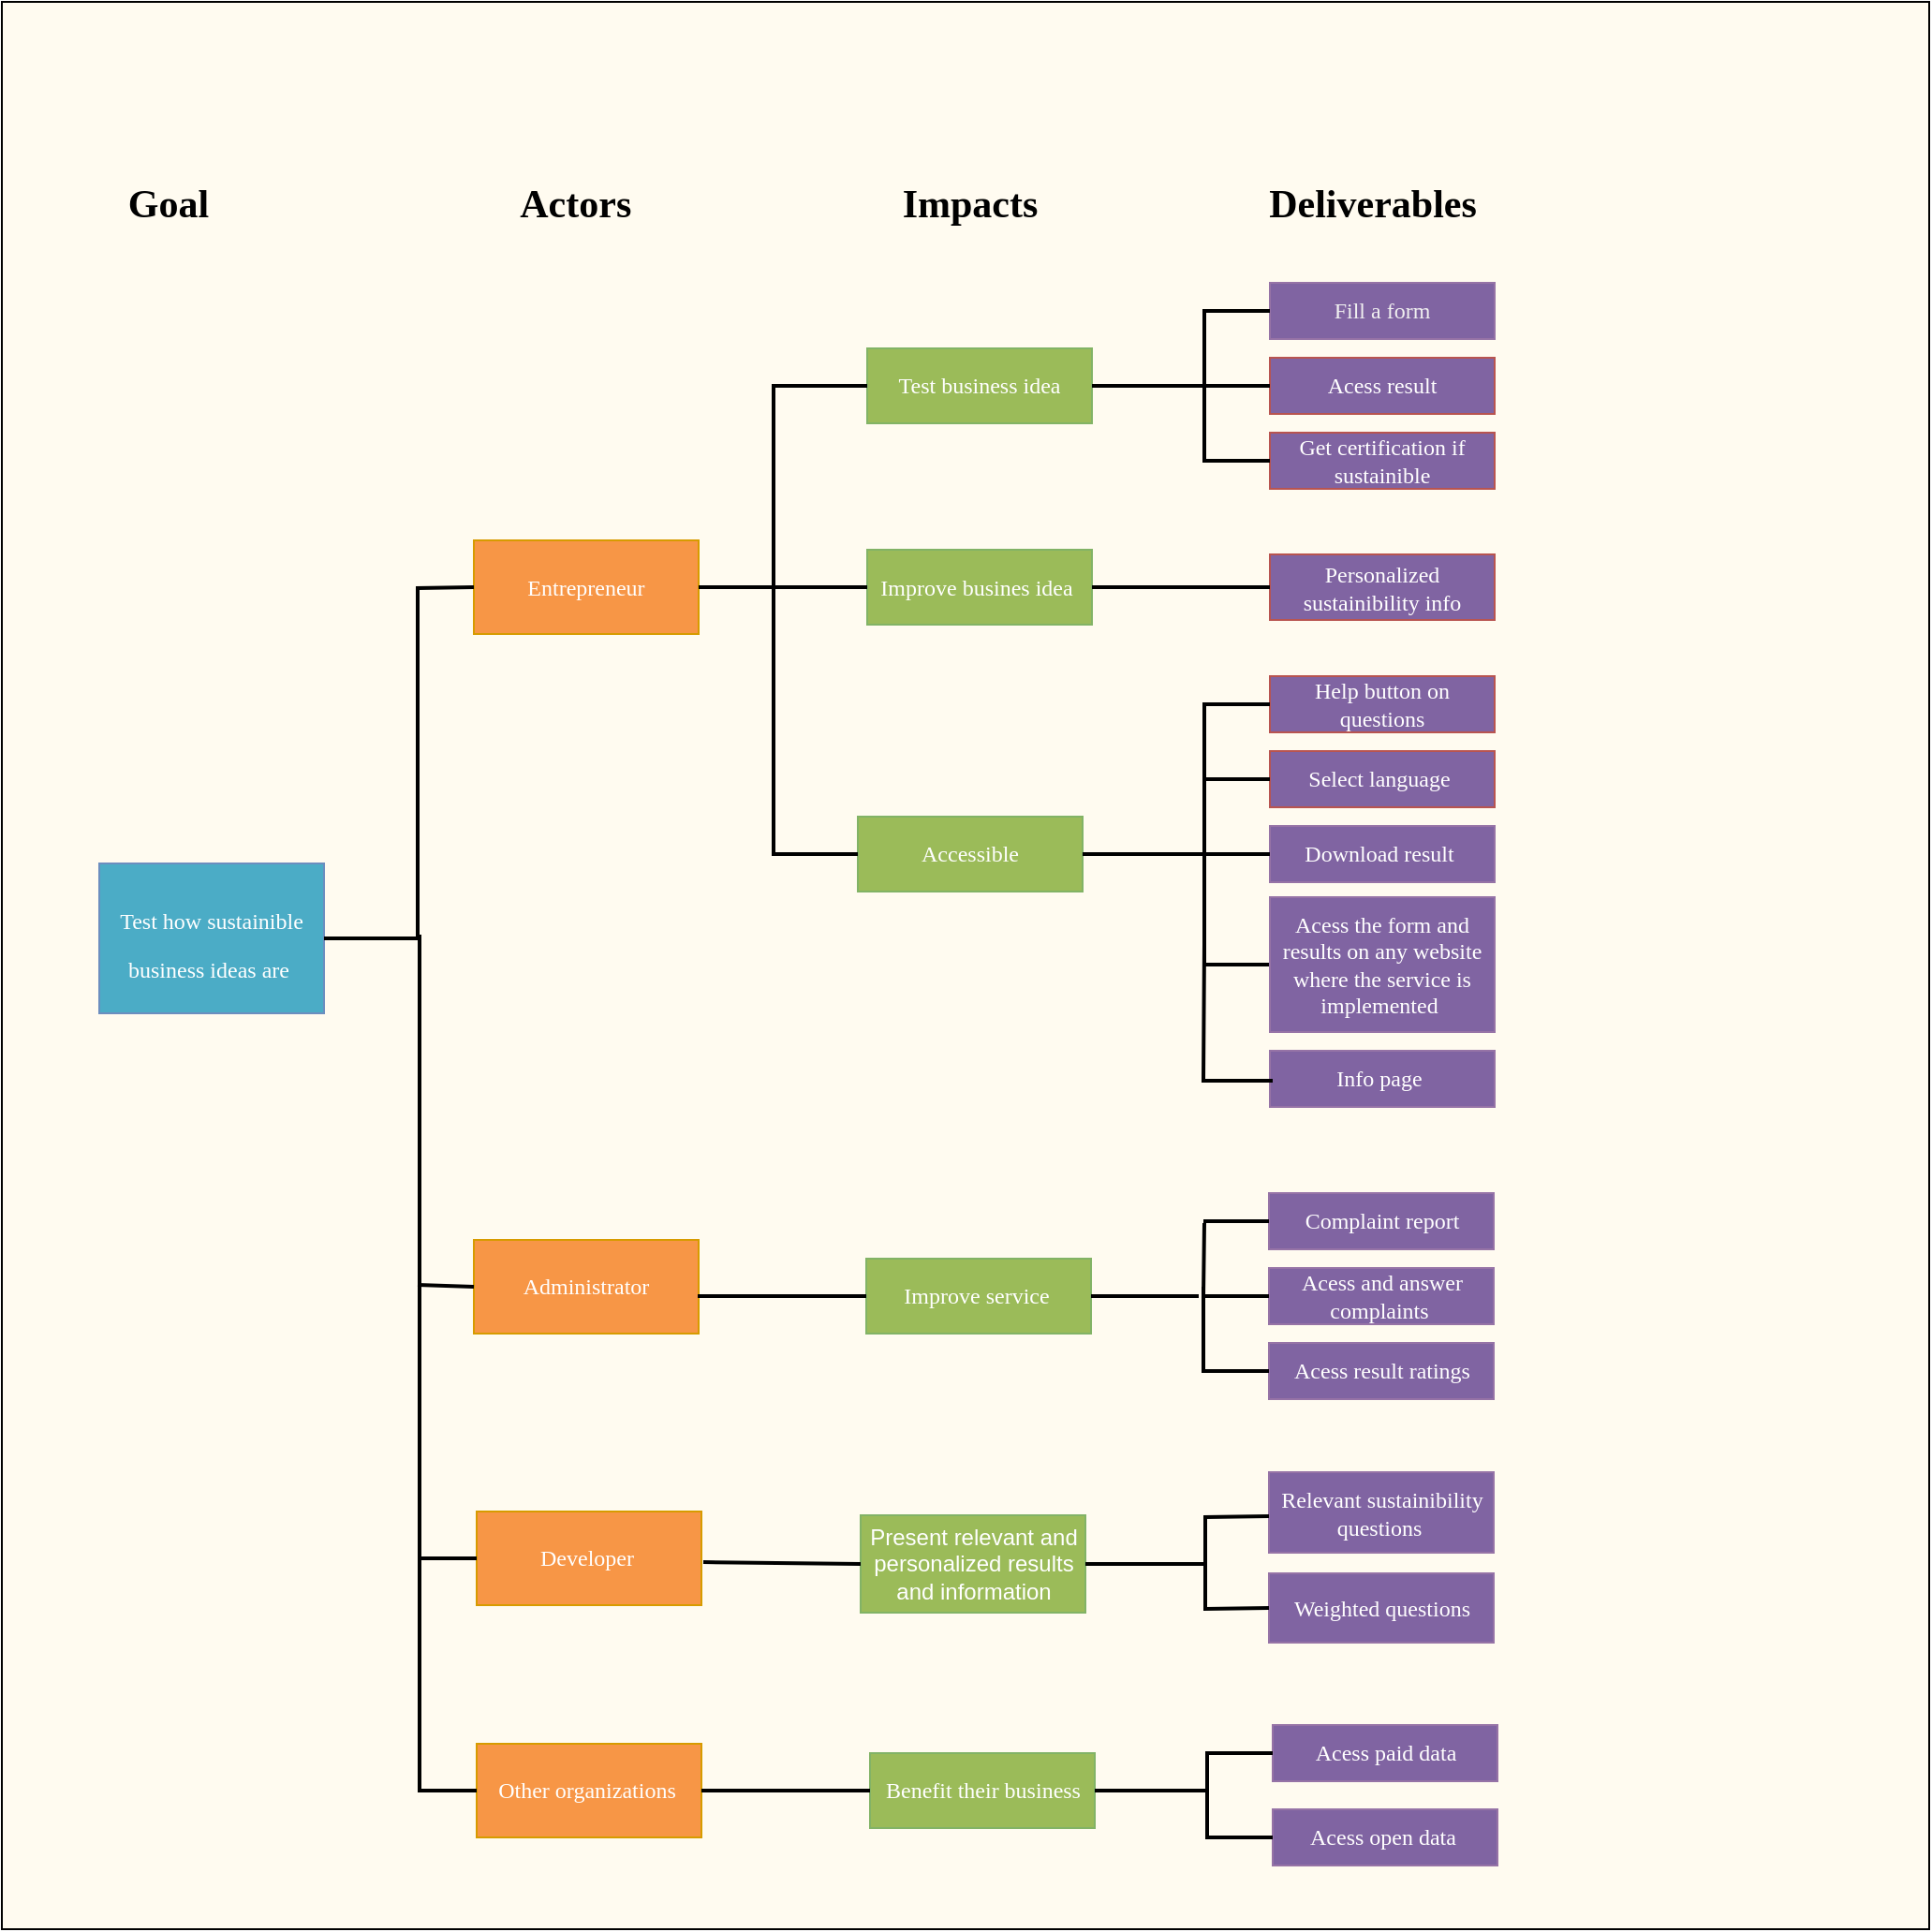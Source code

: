 <mxfile version="20.5.1" type="google"><diagram id="-JpVeNmHE_A2lwlzXVIC" name="Sida-1"><mxGraphModel grid="0" page="1" gridSize="10" guides="1" tooltips="1" connect="1" arrows="1" fold="1" pageScale="1" pageWidth="827" pageHeight="1169" math="0" shadow="0"><root><mxCell id="0"/><mxCell id="1" parent="0"/><mxCell id="YscAUQHW0GHJyGeTnyTx-1" value="" style="whiteSpace=wrap;html=1;aspect=fixed;fillColor=#fffbf0;" vertex="1" parent="1"><mxGeometry x="11" y="65" width="1029" height="1029" as="geometry"/></mxCell><mxCell id="DPt6GWbukOnnkuJwY_xa-1" value="&lt;font face=&quot;Verdana&quot; style=&quot;font-size: 21px;&quot;&gt;&lt;b style=&quot;&quot;&gt;Goal&lt;/b&gt;&lt;/font&gt;" style="text;html=1;strokeColor=none;fillColor=none;align=center;verticalAlign=middle;whiteSpace=wrap;rounded=0;" vertex="1" parent="1"><mxGeometry x="70" y="158" width="60" height="30" as="geometry"/></mxCell><mxCell id="DPt6GWbukOnnkuJwY_xa-2" value="&lt;span style=&quot;font-size: 21px;&quot;&gt;&lt;font face=&quot;Verdana&quot;&gt;&lt;b&gt;Actors&amp;nbsp;&lt;/b&gt;&lt;/font&gt;&lt;/span&gt;" style="text;html=1;strokeColor=none;fillColor=none;align=center;verticalAlign=middle;whiteSpace=wrap;rounded=0;" vertex="1" parent="1"><mxGeometry x="290" y="158" width="60" height="30" as="geometry"/></mxCell><mxCell id="DPt6GWbukOnnkuJwY_xa-3" value="&lt;span style=&quot;font-size: 21px;&quot;&gt;&lt;font face=&quot;Verdana&quot;&gt;&lt;b&gt;Impacts&lt;/b&gt;&lt;/font&gt;&lt;/span&gt;" style="text;html=1;strokeColor=none;fillColor=none;align=center;verticalAlign=middle;whiteSpace=wrap;rounded=0;" vertex="1" parent="1"><mxGeometry x="473" y="158" width="110" height="30" as="geometry"/></mxCell><mxCell id="DPt6GWbukOnnkuJwY_xa-4" value="&lt;span style=&quot;font-size: 21px;&quot;&gt;&lt;b&gt;&lt;font face=&quot;Verdana&quot;&gt;Deliverables&lt;/font&gt;&lt;/b&gt;&lt;/span&gt;" style="text;html=1;strokeColor=none;fillColor=none;align=center;verticalAlign=middle;whiteSpace=wrap;rounded=0;" vertex="1" parent="1"><mxGeometry x="688" y="158" width="110" height="30" as="geometry"/></mxCell><mxCell id="DPt6GWbukOnnkuJwY_xa-5" value="&lt;font color=&quot;#ffffff&quot; face=&quot;Verdana&quot; style=&quot;font-size: 12px;&quot;&gt;Test how sustainible business ideas are&amp;nbsp;&lt;/font&gt;" style="rounded=0;whiteSpace=wrap;html=1;fontSize=21;align=center;fillColor=#4bacc6;strokeColor=#6c8ebf;" vertex="1" parent="1"><mxGeometry x="63" y="525" width="120" height="80" as="geometry"/></mxCell><mxCell id="DPt6GWbukOnnkuJwY_xa-7" value="&lt;font color=&quot;#ffffff&quot; style=&quot;&quot; face=&quot;Verdana&quot;&gt;Entrepreneur&lt;/font&gt;" style="rounded=0;whiteSpace=wrap;html=1;fontSize=12;fillColor=#f79646;strokeColor=#d79b00;" vertex="1" parent="1"><mxGeometry x="263" y="352.5" width="120" height="50" as="geometry"/></mxCell><mxCell id="DPt6GWbukOnnkuJwY_xa-9" value="&lt;font color=&quot;#ffffff&quot; face=&quot;Verdana&quot;&gt;Administrator&lt;/font&gt;" style="rounded=0;whiteSpace=wrap;html=1;fontSize=12;fillColor=#F79646;strokeColor=#d79b00;" vertex="1" parent="1"><mxGeometry x="263" y="726" width="120" height="50" as="geometry"/></mxCell><mxCell id="DPt6GWbukOnnkuJwY_xa-10" value="&lt;font color=&quot;#ffffff&quot; face=&quot;Verdana&quot;&gt;Other organizations&amp;nbsp;&lt;/font&gt;" style="rounded=0;whiteSpace=wrap;html=1;fontSize=12;fillColor=#F79646;strokeColor=#d79b00;" vertex="1" parent="1"><mxGeometry x="264.5" y="995" width="120" height="50" as="geometry"/></mxCell><mxCell id="DPt6GWbukOnnkuJwY_xa-11" value="&lt;font color=&quot;#ffffff&quot; face=&quot;Verdana&quot;&gt;Test business idea&lt;/font&gt;" style="rounded=0;whiteSpace=wrap;html=1;fontSize=12;fillColor=#9bbb59;strokeColor=#82b366;align=center;" vertex="1" parent="1"><mxGeometry x="473" y="250" width="120" height="40" as="geometry"/></mxCell><mxCell id="DPt6GWbukOnnkuJwY_xa-12" value="&lt;font color=&quot;#f0f0f0&quot; face=&quot;Verdana&quot;&gt;Fill a form&lt;/font&gt;" style="rounded=0;whiteSpace=wrap;html=1;fontSize=12;fillColor=#8064a2;strokeColor=#9673a6;align=center;" vertex="1" parent="1"><mxGeometry x="688" y="215" width="120" height="30" as="geometry"/></mxCell><mxCell id="DPt6GWbukOnnkuJwY_xa-15" value="&lt;font color=&quot;#ffffff&quot; face=&quot;Verdana&quot;&gt;Personalized sustainibility info&lt;/font&gt;" style="rounded=0;whiteSpace=wrap;html=1;fontSize=12;fillColor=#8064A2;strokeColor=#b85450;" vertex="1" parent="1"><mxGeometry x="688" y="360" width="120" height="35" as="geometry"/></mxCell><mxCell id="DPt6GWbukOnnkuJwY_xa-17" value="&lt;font color=&quot;#ffffff&quot; face=&quot;Verdana&quot;&gt;Improve busines idea&amp;nbsp;&lt;/font&gt;" style="rounded=0;whiteSpace=wrap;html=1;fontSize=12;fillColor=#9BBB59;strokeColor=#82b366;" vertex="1" parent="1"><mxGeometry x="473" y="357.5" width="120" height="40" as="geometry"/></mxCell><mxCell id="DPt6GWbukOnnkuJwY_xa-26" value="&lt;font color=&quot;#ffffff&quot; face=&quot;Verdana&quot;&gt;Acess result&lt;/font&gt;" style="rounded=0;whiteSpace=wrap;html=1;fontSize=12;fillColor=#8064A2;strokeColor=#b85450;align=center;" vertex="1" parent="1"><mxGeometry x="688" y="255" width="120" height="30" as="geometry"/></mxCell><mxCell id="DPt6GWbukOnnkuJwY_xa-29" value="&lt;font color=&quot;#ffffff&quot; face=&quot;Verdana&quot;&gt;Get certification if sustainible&lt;/font&gt;" style="rounded=0;whiteSpace=wrap;html=1;fontSize=12;fillColor=#8064A2;strokeColor=#b85450;" vertex="1" parent="1"><mxGeometry x="688" y="295" width="120" height="30" as="geometry"/></mxCell><mxCell id="DPt6GWbukOnnkuJwY_xa-33" value="&lt;font color=&quot;#ffffff&quot; face=&quot;Verdana&quot;&gt;Complaint report&lt;/font&gt;" style="rounded=0;whiteSpace=wrap;html=1;fontSize=12;fillColor=#8064A2;strokeColor=#9673a6;" vertex="1" parent="1"><mxGeometry x="687.5" y="701" width="120" height="30" as="geometry"/></mxCell><mxCell id="DPt6GWbukOnnkuJwY_xa-35" value="&lt;font color=&quot;#ffffff&quot; face=&quot;Verdana&quot;&gt;Help button on questions&lt;/font&gt;" style="rounded=0;whiteSpace=wrap;html=1;fontSize=12;fillColor=#8064A2;strokeColor=#b85450;" vertex="1" parent="1"><mxGeometry x="688" y="425" width="120" height="30" as="geometry"/></mxCell><mxCell id="DPt6GWbukOnnkuJwY_xa-36" value="&lt;font color=&quot;#ffffff&quot; face=&quot;Verdana&quot;&gt;Select language&amp;nbsp;&lt;/font&gt;" style="rounded=0;whiteSpace=wrap;html=1;fontSize=12;fillColor=#8064A2;strokeColor=#b85450;" vertex="1" parent="1"><mxGeometry x="688" y="465" width="120" height="30" as="geometry"/></mxCell><mxCell id="DPt6GWbukOnnkuJwY_xa-37" value="&lt;font color=&quot;#ffffff&quot; face=&quot;Verdana&quot;&gt;Accessible&lt;/font&gt;" style="rounded=0;whiteSpace=wrap;html=1;fontSize=12;fillColor=#9BBB59;strokeColor=#82b366;" vertex="1" parent="1"><mxGeometry x="468" y="500" width="120" height="40" as="geometry"/></mxCell><mxCell id="DPt6GWbukOnnkuJwY_xa-44" value="&lt;font color=&quot;#ffffff&quot; face=&quot;Verdana&quot;&gt;Improve service&amp;nbsp;&lt;/font&gt;" style="rounded=0;whiteSpace=wrap;html=1;fontSize=12;fillColor=#9BBB59;strokeColor=#82b366;" vertex="1" parent="1"><mxGeometry x="472.5" y="736" width="120" height="40" as="geometry"/></mxCell><mxCell id="DPt6GWbukOnnkuJwY_xa-49" value="&lt;font color=&quot;#ffffff&quot; face=&quot;Verdana&quot;&gt;Acess and answer complaints&amp;nbsp;&lt;/font&gt;" style="rounded=0;whiteSpace=wrap;html=1;fontSize=12;fillColor=#8064A2;strokeColor=#9673a6;" vertex="1" parent="1"><mxGeometry x="687.5" y="741" width="120" height="30" as="geometry"/></mxCell><mxCell id="DPt6GWbukOnnkuJwY_xa-50" value="&lt;font color=&quot;#ffffff&quot; face=&quot;Verdana&quot;&gt;Acess result ratings&lt;/font&gt;" style="rounded=0;whiteSpace=wrap;html=1;fontSize=12;fillColor=#8064A2;strokeColor=#9673a6;" vertex="1" parent="1"><mxGeometry x="687.5" y="781" width="120" height="30" as="geometry"/></mxCell><mxCell id="DPt6GWbukOnnkuJwY_xa-53" value="&lt;font color=&quot;#ffffff&quot; face=&quot;Verdana&quot;&gt;Download result&amp;nbsp;&lt;/font&gt;" style="rounded=0;whiteSpace=wrap;html=1;fontSize=12;fillColor=#8064A2;strokeColor=#9673a6;" vertex="1" parent="1"><mxGeometry x="688" y="505" width="120" height="30" as="geometry"/></mxCell><mxCell id="DPt6GWbukOnnkuJwY_xa-56" value="&lt;font color=&quot;#ffffff&quot; face=&quot;Verdana&quot;&gt;Acess paid data&lt;/font&gt;" style="rounded=0;whiteSpace=wrap;html=1;fontSize=12;fillColor=#8064A2;strokeColor=#9673a6;" vertex="1" parent="1"><mxGeometry x="689.5" y="985" width="120" height="30" as="geometry"/></mxCell><mxCell id="DPt6GWbukOnnkuJwY_xa-57" value="&lt;font color=&quot;#ffffff&quot; style=&quot;&quot; face=&quot;Verdana&quot;&gt;Acess open data&amp;nbsp;&lt;/font&gt;" style="rounded=0;whiteSpace=wrap;html=1;fontSize=12;fillColor=#8064A2;strokeColor=#9673a6;" vertex="1" parent="1"><mxGeometry x="689.5" y="1030" width="120" height="30" as="geometry"/></mxCell><mxCell id="DPt6GWbukOnnkuJwY_xa-58" value="&lt;font color=&quot;#ffffff&quot; face=&quot;Verdana&quot;&gt;Benefit their business&lt;/font&gt;" style="rounded=0;whiteSpace=wrap;html=1;fontSize=12;fillColor=#9BBB59;strokeColor=#82b366;" vertex="1" parent="1"><mxGeometry x="474.5" y="1000" width="120" height="40" as="geometry"/></mxCell><mxCell id="DPt6GWbukOnnkuJwY_xa-62" style="edgeStyle=orthogonalEdgeStyle;rounded=0;orthogonalLoop=1;jettySize=auto;html=1;exitX=0.5;exitY=1;exitDx=0;exitDy=0;fontSize=12;" edge="1" parent="1" source="DPt6GWbukOnnkuJwY_xa-57" target="DPt6GWbukOnnkuJwY_xa-57"><mxGeometry relative="1" as="geometry"/></mxCell><mxCell id="DPt6GWbukOnnkuJwY_xa-66" value="" style="endArrow=none;html=1;rounded=0;fontSize=12;entryX=0;entryY=0.5;entryDx=0;entryDy=0;exitX=1;exitY=0.5;exitDx=0;exitDy=0;strokeWidth=2;" edge="1" parent="1" source="DPt6GWbukOnnkuJwY_xa-11" target="DPt6GWbukOnnkuJwY_xa-12"><mxGeometry width="50" height="50" relative="1" as="geometry"><mxPoint x="603" y="265" as="sourcePoint"/><mxPoint x="673" y="225" as="targetPoint"/><Array as="points"><mxPoint x="653" y="270"/><mxPoint x="653" y="230"/></Array></mxGeometry></mxCell><mxCell id="DPt6GWbukOnnkuJwY_xa-67" value="" style="endArrow=none;html=1;rounded=0;fontSize=12;entryX=0;entryY=0.5;entryDx=0;entryDy=0;strokeWidth=2;" edge="1" parent="1" target="DPt6GWbukOnnkuJwY_xa-26"><mxGeometry width="50" height="50" relative="1" as="geometry"><mxPoint x="643" y="270" as="sourcePoint"/><mxPoint x="683" y="265" as="targetPoint"/></mxGeometry></mxCell><mxCell id="DPt6GWbukOnnkuJwY_xa-68" value="" style="endArrow=none;html=1;rounded=0;fontSize=12;entryX=0;entryY=0.5;entryDx=0;entryDy=0;strokeWidth=2;" edge="1" parent="1" target="DPt6GWbukOnnkuJwY_xa-29"><mxGeometry width="50" height="50" relative="1" as="geometry"><mxPoint x="653" y="265" as="sourcePoint"/><mxPoint x="683" y="315" as="targetPoint"/><Array as="points"><mxPoint x="653" y="310"/></Array></mxGeometry></mxCell><mxCell id="DPt6GWbukOnnkuJwY_xa-69" value="" style="endArrow=none;html=1;rounded=0;fontSize=12;exitX=1;exitY=0.5;exitDx=0;exitDy=0;entryX=0;entryY=0.5;entryDx=0;entryDy=0;strokeWidth=2;" edge="1" parent="1" source="DPt6GWbukOnnkuJwY_xa-17" target="DPt6GWbukOnnkuJwY_xa-15"><mxGeometry width="50" height="50" relative="1" as="geometry"><mxPoint x="613" y="415" as="sourcePoint"/><mxPoint x="663" y="365" as="targetPoint"/></mxGeometry></mxCell><mxCell id="DPt6GWbukOnnkuJwY_xa-70" value="" style="endArrow=none;html=1;rounded=0;fontSize=12;entryX=0;entryY=0.5;entryDx=0;entryDy=0;exitX=0;exitY=0.5;exitDx=0;exitDy=0;strokeWidth=2;" edge="1" parent="1" source="cDn3DXuW4_bnY11f5qA9-2" target="DPt6GWbukOnnkuJwY_xa-35"><mxGeometry width="50" height="50" relative="1" as="geometry"><mxPoint x="665" y="591" as="sourcePoint"/><mxPoint x="683" y="435" as="targetPoint"/><Array as="points"><mxPoint x="653" y="579"/><mxPoint x="653" y="480"/><mxPoint x="653" y="440"/></Array></mxGeometry></mxCell><mxCell id="DPt6GWbukOnnkuJwY_xa-71" value="" style="endArrow=none;html=1;rounded=0;fontSize=12;entryX=0;entryY=0.5;entryDx=0;entryDy=0;strokeWidth=2;" edge="1" parent="1" target="DPt6GWbukOnnkuJwY_xa-36"><mxGeometry width="50" height="50" relative="1" as="geometry"><mxPoint x="653" y="480" as="sourcePoint"/><mxPoint x="673" y="495" as="targetPoint"/></mxGeometry></mxCell><mxCell id="DPt6GWbukOnnkuJwY_xa-72" value="" style="endArrow=none;html=1;rounded=0;fontSize=12;entryX=0;entryY=0.5;entryDx=0;entryDy=0;strokeWidth=2;" edge="1" parent="1" target="DPt6GWbukOnnkuJwY_xa-53"><mxGeometry width="50" height="50" relative="1" as="geometry"><mxPoint x="653" y="475" as="sourcePoint"/><mxPoint x="683" y="520" as="targetPoint"/><Array as="points"><mxPoint x="653" y="520"/></Array></mxGeometry></mxCell><mxCell id="DPt6GWbukOnnkuJwY_xa-74" value="" style="endArrow=none;html=1;rounded=0;fontSize=12;entryX=0;entryY=0.5;entryDx=0;entryDy=0;strokeWidth=2;" edge="1" parent="1" target="DPt6GWbukOnnkuJwY_xa-33"><mxGeometry width="50" height="50" relative="1" as="geometry"><mxPoint x="652.5" y="716" as="sourcePoint"/><mxPoint x="682.5" y="741" as="targetPoint"/></mxGeometry></mxCell><mxCell id="DPt6GWbukOnnkuJwY_xa-75" value="" style="endArrow=none;html=1;rounded=0;fontSize=12;entryX=0;entryY=0.5;entryDx=0;entryDy=0;strokeWidth=2;" edge="1" parent="1" target="DPt6GWbukOnnkuJwY_xa-49"><mxGeometry width="50" height="50" relative="1" as="geometry"><mxPoint x="653" y="717" as="sourcePoint"/><mxPoint x="682.5" y="751" as="targetPoint"/><Array as="points"><mxPoint x="652.5" y="756"/></Array></mxGeometry></mxCell><mxCell id="DPt6GWbukOnnkuJwY_xa-76" value="" style="endArrow=none;html=1;rounded=0;fontSize=12;strokeWidth=2;" edge="1" parent="1" target="DPt6GWbukOnnkuJwY_xa-50"><mxGeometry width="50" height="50" relative="1" as="geometry"><mxPoint x="652.5" y="751" as="sourcePoint"/><mxPoint x="592.5" y="751" as="targetPoint"/><Array as="points"><mxPoint x="652.5" y="796"/></Array></mxGeometry></mxCell><mxCell id="DPt6GWbukOnnkuJwY_xa-77" value="" style="endArrow=none;html=1;rounded=0;fontSize=12;exitX=1;exitY=0.5;exitDx=0;exitDy=0;exitPerimeter=0;entryX=0;entryY=0.5;entryDx=0;entryDy=0;strokeWidth=2;" edge="1" parent="1" source="DPt6GWbukOnnkuJwY_xa-58" target="DPt6GWbukOnnkuJwY_xa-56"><mxGeometry width="50" height="50" relative="1" as="geometry"><mxPoint x="604.5" y="1020" as="sourcePoint"/><mxPoint x="684.5" y="1000" as="targetPoint"/><Array as="points"><mxPoint x="654.5" y="1020"/><mxPoint x="654.5" y="1000"/></Array></mxGeometry></mxCell><mxCell id="DPt6GWbukOnnkuJwY_xa-78" value="" style="endArrow=none;html=1;rounded=0;fontSize=12;entryX=0;entryY=0.5;entryDx=0;entryDy=0;strokeWidth=2;" edge="1" parent="1" target="DPt6GWbukOnnkuJwY_xa-57"><mxGeometry width="50" height="50" relative="1" as="geometry"><mxPoint x="654.5" y="1020" as="sourcePoint"/><mxPoint x="694.5" y="1040" as="targetPoint"/><Array as="points"><mxPoint x="654.5" y="1045"/></Array></mxGeometry></mxCell><mxCell id="DPt6GWbukOnnkuJwY_xa-79" value="" style="endArrow=none;html=1;rounded=0;fontSize=12;exitX=1;exitY=0.5;exitDx=0;exitDy=0;entryX=0;entryY=0.5;entryDx=0;entryDy=0;strokeWidth=2;" edge="1" parent="1" source="DPt6GWbukOnnkuJwY_xa-10" target="DPt6GWbukOnnkuJwY_xa-58"><mxGeometry width="50" height="50" relative="1" as="geometry"><mxPoint x="404.5" y="1070" as="sourcePoint"/><mxPoint x="454.5" y="1020" as="targetPoint"/></mxGeometry></mxCell><mxCell id="DPt6GWbukOnnkuJwY_xa-80" value="" style="endArrow=none;html=1;rounded=0;fontSize=12;exitX=1;exitY=0.5;exitDx=0;exitDy=0;entryX=0;entryY=0.5;entryDx=0;entryDy=0;strokeWidth=2;" edge="1" parent="1" target="DPt6GWbukOnnkuJwY_xa-44"><mxGeometry width="50" height="50" relative="1" as="geometry"><mxPoint x="382.5" y="756" as="sourcePoint"/><mxPoint x="482.5" y="756" as="targetPoint"/></mxGeometry></mxCell><mxCell id="DPt6GWbukOnnkuJwY_xa-83" value="" style="endArrow=none;html=1;rounded=0;fontSize=12;entryX=0;entryY=0.5;entryDx=0;entryDy=0;exitX=0;exitY=0.5;exitDx=0;exitDy=0;strokeWidth=2;" edge="1" parent="1" source="DPt6GWbukOnnkuJwY_xa-11" target="DPt6GWbukOnnkuJwY_xa-37"><mxGeometry width="50" height="50" relative="1" as="geometry"><mxPoint x="463" y="275" as="sourcePoint"/><mxPoint x="413" y="455" as="targetPoint"/><Array as="points"><mxPoint x="423" y="270"/><mxPoint x="423" y="480"/><mxPoint x="423" y="520"/></Array></mxGeometry></mxCell><mxCell id="DPt6GWbukOnnkuJwY_xa-88" value="" style="endArrow=none;html=1;rounded=0;fontSize=12;entryX=0;entryY=0.5;entryDx=0;entryDy=0;exitX=1;exitY=0.5;exitDx=0;exitDy=0;strokeWidth=2;" edge="1" parent="1" source="DPt6GWbukOnnkuJwY_xa-5" target="DPt6GWbukOnnkuJwY_xa-7"><mxGeometry width="50" height="50" relative="1" as="geometry"><mxPoint x="193" y="565" as="sourcePoint"/><mxPoint x="263" y="425" as="targetPoint"/><Array as="points"><mxPoint x="233" y="565"/><mxPoint x="233" y="378"/></Array></mxGeometry></mxCell><mxCell id="DPt6GWbukOnnkuJwY_xa-90" value="" style="endArrow=none;html=1;rounded=0;fontSize=12;entryX=0;entryY=0.5;entryDx=0;entryDy=0;strokeWidth=2;" edge="1" parent="1" target="DPt6GWbukOnnkuJwY_xa-10"><mxGeometry width="50" height="50" relative="1" as="geometry"><mxPoint x="234" y="563" as="sourcePoint"/><mxPoint x="266" y="979" as="targetPoint"/><Array as="points"><mxPoint x="234" y="638"/><mxPoint x="234" y="1020"/></Array></mxGeometry></mxCell><mxCell id="DPt6GWbukOnnkuJwY_xa-93" value="" style="endArrow=none;html=1;rounded=0;fontFamily=Verdana;fontSize=12;exitX=1;exitY=0.5;exitDx=0;exitDy=0;entryX=0;entryY=0.5;entryDx=0;entryDy=0;strokeWidth=2;" edge="1" parent="1" source="DPt6GWbukOnnkuJwY_xa-7" target="DPt6GWbukOnnkuJwY_xa-17"><mxGeometry width="50" height="50" relative="1" as="geometry"><mxPoint x="383" y="415" as="sourcePoint"/><mxPoint x="433" y="365" as="targetPoint"/></mxGeometry></mxCell><mxCell id="FD98mx7TrZeAzna80c44-1" value="&lt;font color=&quot;#ffffff&quot; face=&quot;Verdana&quot;&gt;Developer&amp;nbsp;&lt;/font&gt;" style="rounded=0;whiteSpace=wrap;html=1;fontSize=12;fillColor=#F79646;strokeColor=#d79b00;" vertex="1" parent="1"><mxGeometry x="264.5" y="871" width="120" height="50" as="geometry"/></mxCell><mxCell id="FD98mx7TrZeAzna80c44-3" value="&lt;font color=&quot;#ffffff&quot; face=&quot;Verdana&quot;&gt;Relevant sustainibility questions&amp;nbsp;&lt;/font&gt;" style="rounded=0;whiteSpace=wrap;html=1;fontSize=12;fillColor=#8064A2;strokeColor=#9673a6;align=center;" vertex="1" parent="1"><mxGeometry x="687.5" y="850" width="120" height="43" as="geometry"/></mxCell><mxCell id="FD98mx7TrZeAzna80c44-4" value="&lt;font color=&quot;#ffffff&quot; face=&quot;Verdana&quot;&gt;Weighted questions&lt;/font&gt;" style="rounded=0;whiteSpace=wrap;html=1;fontSize=12;fillColor=#8064A2;strokeColor=#9673a6;align=center;" vertex="1" parent="1"><mxGeometry x="687.5" y="904" width="120" height="37" as="geometry"/></mxCell><mxCell id="FD98mx7TrZeAzna80c44-5" value="&lt;font color=&quot;#ffffff&quot;&gt;Present relevant and personalized results and information&lt;/font&gt;" style="rounded=0;whiteSpace=wrap;html=1;fontSize=12;fillColor=#9BBB59;strokeColor=#82b366;" vertex="1" parent="1"><mxGeometry x="469.5" y="873" width="120" height="52" as="geometry"/></mxCell><mxCell id="FD98mx7TrZeAzna80c44-6" value="" style="endArrow=none;html=1;rounded=0;entryX=0;entryY=0.5;entryDx=0;entryDy=0;exitX=0;exitY=0.5;exitDx=0;exitDy=0;strokeWidth=2;" edge="1" parent="1" source="FD98mx7TrZeAzna80c44-4"><mxGeometry width="50" height="50" relative="1" as="geometry"><mxPoint x="663.5" y="935" as="sourcePoint"/><mxPoint x="687.5" y="873.5" as="targetPoint"/><Array as="points"><mxPoint x="653.5" y="923"/><mxPoint x="653.5" y="874"/></Array></mxGeometry></mxCell><mxCell id="FD98mx7TrZeAzna80c44-7" value="" style="endArrow=none;html=1;rounded=0;exitX=1;exitY=0.5;exitDx=0;exitDy=0;strokeWidth=2;" edge="1" parent="1" source="FD98mx7TrZeAzna80c44-5"><mxGeometry width="50" height="50" relative="1" as="geometry"><mxPoint x="606.5" y="948" as="sourcePoint"/><mxPoint x="652.5" y="899" as="targetPoint"/></mxGeometry></mxCell><mxCell id="FD98mx7TrZeAzna80c44-8" value="" style="endArrow=none;html=1;rounded=0;exitX=1;exitY=0.5;exitDx=0;exitDy=0;entryX=0;entryY=0.5;entryDx=0;entryDy=0;strokeWidth=2;" edge="1" parent="1" target="FD98mx7TrZeAzna80c44-5"><mxGeometry width="50" height="50" relative="1" as="geometry"><mxPoint x="385.5" y="898" as="sourcePoint"/><mxPoint x="469.5" y="893" as="targetPoint"/></mxGeometry></mxCell><mxCell id="FD98mx7TrZeAzna80c44-10" value="" style="endArrow=none;html=1;rounded=0;entryX=0;entryY=0.5;entryDx=0;entryDy=0;strokeWidth=2;" edge="1" parent="1" target="FD98mx7TrZeAzna80c44-1"><mxGeometry width="50" height="50" relative="1" as="geometry"><mxPoint x="233" y="896" as="sourcePoint"/><mxPoint x="295" y="828" as="targetPoint"/></mxGeometry></mxCell><mxCell id="cDn3DXuW4_bnY11f5qA9-2" value="&lt;font color=&quot;#ffffff&quot; face=&quot;Verdana&quot;&gt;Acess the form and results on any website where the service is implemented&amp;nbsp;&lt;/font&gt;" style="rounded=0;whiteSpace=wrap;html=1;fontSize=12;fillColor=#8064A2;strokeColor=#9673a6;align=center;" vertex="1" parent="1"><mxGeometry x="688" y="543" width="120" height="72" as="geometry"/></mxCell><mxCell id="cDn3DXuW4_bnY11f5qA9-3" value="" style="endArrow=none;html=1;rounded=0;fontSize=12;exitX=1;exitY=0.5;exitDx=0;exitDy=0;strokeWidth=2;" edge="1" parent="1" source="DPt6GWbukOnnkuJwY_xa-37"><mxGeometry width="50" height="50" relative="1" as="geometry"><mxPoint x="595" y="529" as="sourcePoint"/><mxPoint x="656" y="520" as="targetPoint"/></mxGeometry></mxCell><mxCell id="cDn3DXuW4_bnY11f5qA9-4" value="&lt;font color=&quot;#ffffff&quot; face=&quot;Verdana&quot;&gt;Info page&amp;nbsp;&lt;/font&gt;" style="rounded=0;whiteSpace=wrap;html=1;fontSize=12;fillColor=#8064A2;strokeColor=#9673a6;" vertex="1" parent="1"><mxGeometry x="688" y="625" width="120" height="30" as="geometry"/></mxCell><mxCell id="cDn3DXuW4_bnY11f5qA9-5" value="" style="endArrow=none;html=1;rounded=0;fontSize=12;strokeWidth=2;" edge="1" parent="1"><mxGeometry width="50" height="50" relative="1" as="geometry"><mxPoint x="653" y="568" as="sourcePoint"/><mxPoint x="689.5" y="641" as="targetPoint"/><Array as="points"><mxPoint x="652.5" y="641"/></Array></mxGeometry></mxCell><mxCell id="cDn3DXuW4_bnY11f5qA9-6" value="" style="endArrow=none;html=1;rounded=0;fontSize=12;entryX=0;entryY=0.5;entryDx=0;entryDy=0;strokeWidth=2;" edge="1" parent="1" target="DPt6GWbukOnnkuJwY_xa-9"><mxGeometry width="50" height="50" relative="1" as="geometry"><mxPoint x="233" y="750" as="sourcePoint"/><mxPoint x="217" y="746" as="targetPoint"/></mxGeometry></mxCell><mxCell id="cDn3DXuW4_bnY11f5qA9-7" value="" style="endArrow=none;html=1;rounded=0;fontSize=12;exitX=1;exitY=0.5;exitDx=0;exitDy=0;strokeWidth=2;" edge="1" parent="1" source="DPt6GWbukOnnkuJwY_xa-44"><mxGeometry width="50" height="50" relative="1" as="geometry"><mxPoint x="615" y="803" as="sourcePoint"/><mxPoint x="650" y="756" as="targetPoint"/></mxGeometry></mxCell></root></mxGraphModel></diagram></mxfile>
